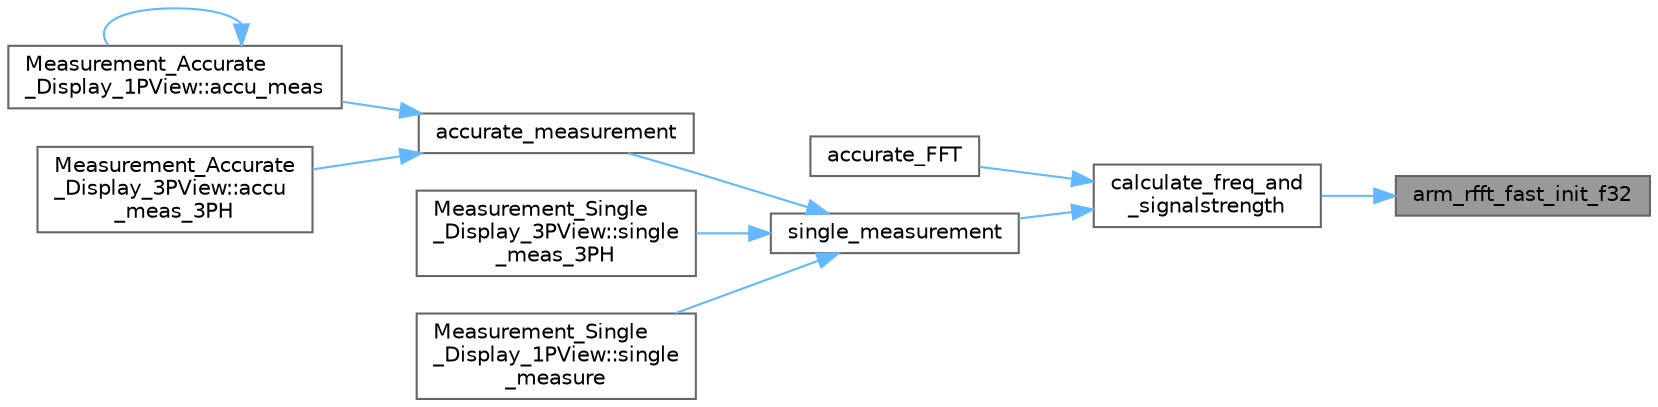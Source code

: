 digraph "arm_rfft_fast_init_f32"
{
 // LATEX_PDF_SIZE
  bgcolor="transparent";
  edge [fontname=Helvetica,fontsize=10,labelfontname=Helvetica,labelfontsize=10];
  node [fontname=Helvetica,fontsize=10,shape=box,height=0.2,width=0.4];
  rankdir="RL";
  Node1 [id="Node000001",label="arm_rfft_fast_init_f32",height=0.2,width=0.4,color="gray40", fillcolor="grey60", style="filled", fontcolor="black",tooltip=" "];
  Node1 -> Node2 [id="edge1_Node000001_Node000002",dir="back",color="steelblue1",style="solid",tooltip=" "];
  Node2 [id="Node000002",label="calculate_freq_and\l_signalstrength",height=0.2,width=0.4,color="grey40", fillcolor="white", style="filled",URL="$calculation_8c.html#a9b4c4cf533fe366c1c5637d2853c823a",tooltip="Calculates the frequency and signal strength using Fast Fourier Transform (FFT)."];
  Node2 -> Node3 [id="edge2_Node000002_Node000003",dir="back",color="steelblue1",style="solid",tooltip=" "];
  Node3 [id="Node000003",label="accurate_FFT",height=0.2,width=0.4,color="grey40", fillcolor="white", style="filled",URL="$calculation_8c.html#a4fddab1b09b687be16e69a9784d5b97b",tooltip="Performs accurate FFT calculation for signal strength and main frequency of each channel."];
  Node2 -> Node4 [id="edge3_Node000002_Node000004",dir="back",color="steelblue1",style="solid",tooltip=" "];
  Node4 [id="Node000004",label="single_measurement",height=0.2,width=0.4,color="grey40", fillcolor="white", style="filled",URL="$calculation_8c.html#a6aee6a07a86ee73c7ba20e059b79c794",tooltip="Perform a single measurement for a specific phase."];
  Node4 -> Node5 [id="edge4_Node000004_Node000005",dir="back",color="steelblue1",style="solid",tooltip=" "];
  Node5 [id="Node000005",label="accurate_measurement",height=0.2,width=0.4,color="grey40", fillcolor="white", style="filled",URL="$calculation_8c.html#ac084ccf3f955bc4c19751d6b24aa3814",tooltip="Performs accurate measurement of various parameters."];
  Node5 -> Node6 [id="edge5_Node000005_Node000006",dir="back",color="steelblue1",style="solid",tooltip=" "];
  Node6 [id="Node000006",label="Measurement_Accurate\l_Display_1PView::accu_meas",height=0.2,width=0.4,color="grey40", fillcolor="white", style="filled",URL="$class_measurement___accurate___display__1_p_view.html#a92067076f61a282a7f716c62766cb34a",tooltip="Performs accurate measurement and updates the display accordingly."];
  Node6 -> Node6 [id="edge6_Node000006_Node000006",dir="back",color="steelblue1",style="solid",tooltip=" "];
  Node5 -> Node7 [id="edge7_Node000005_Node000007",dir="back",color="steelblue1",style="solid",tooltip=" "];
  Node7 [id="Node000007",label="Measurement_Accurate\l_Display_3PView::accu\l_meas_3PH",height=0.2,width=0.4,color="grey40", fillcolor="white", style="filled",URL="$class_measurement___accurate___display__3_p_view.html#aab213b8a21000ff7b405bd1252eef702",tooltip="Performs accurate 3-phase measurement and updates the display accordingly."];
  Node4 -> Node8 [id="edge8_Node000004_Node000008",dir="back",color="steelblue1",style="solid",tooltip=" "];
  Node8 [id="Node000008",label="Measurement_Single\l_Display_3PView::single\l_meas_3PH",height=0.2,width=0.4,color="grey40", fillcolor="white", style="filled",URL="$class_measurement___single___display__3_p_view.html#ad45fecbe6332b9946872216c3944aee7",tooltip="Performs a single three-phase measurement and updates the GUI values accordingly."];
  Node4 -> Node9 [id="edge9_Node000004_Node000009",dir="back",color="steelblue1",style="solid",tooltip=" "];
  Node9 [id="Node000009",label="Measurement_Single\l_Display_1PView::single\l_measure",height=0.2,width=0.4,color="grey40", fillcolor="white", style="filled",URL="$class_measurement___single___display__1_p_view.html#af45a4641e7bf0f6440573fb421defe13",tooltip="Performs a single measurement and updates the GUI values accordingly."];
}
